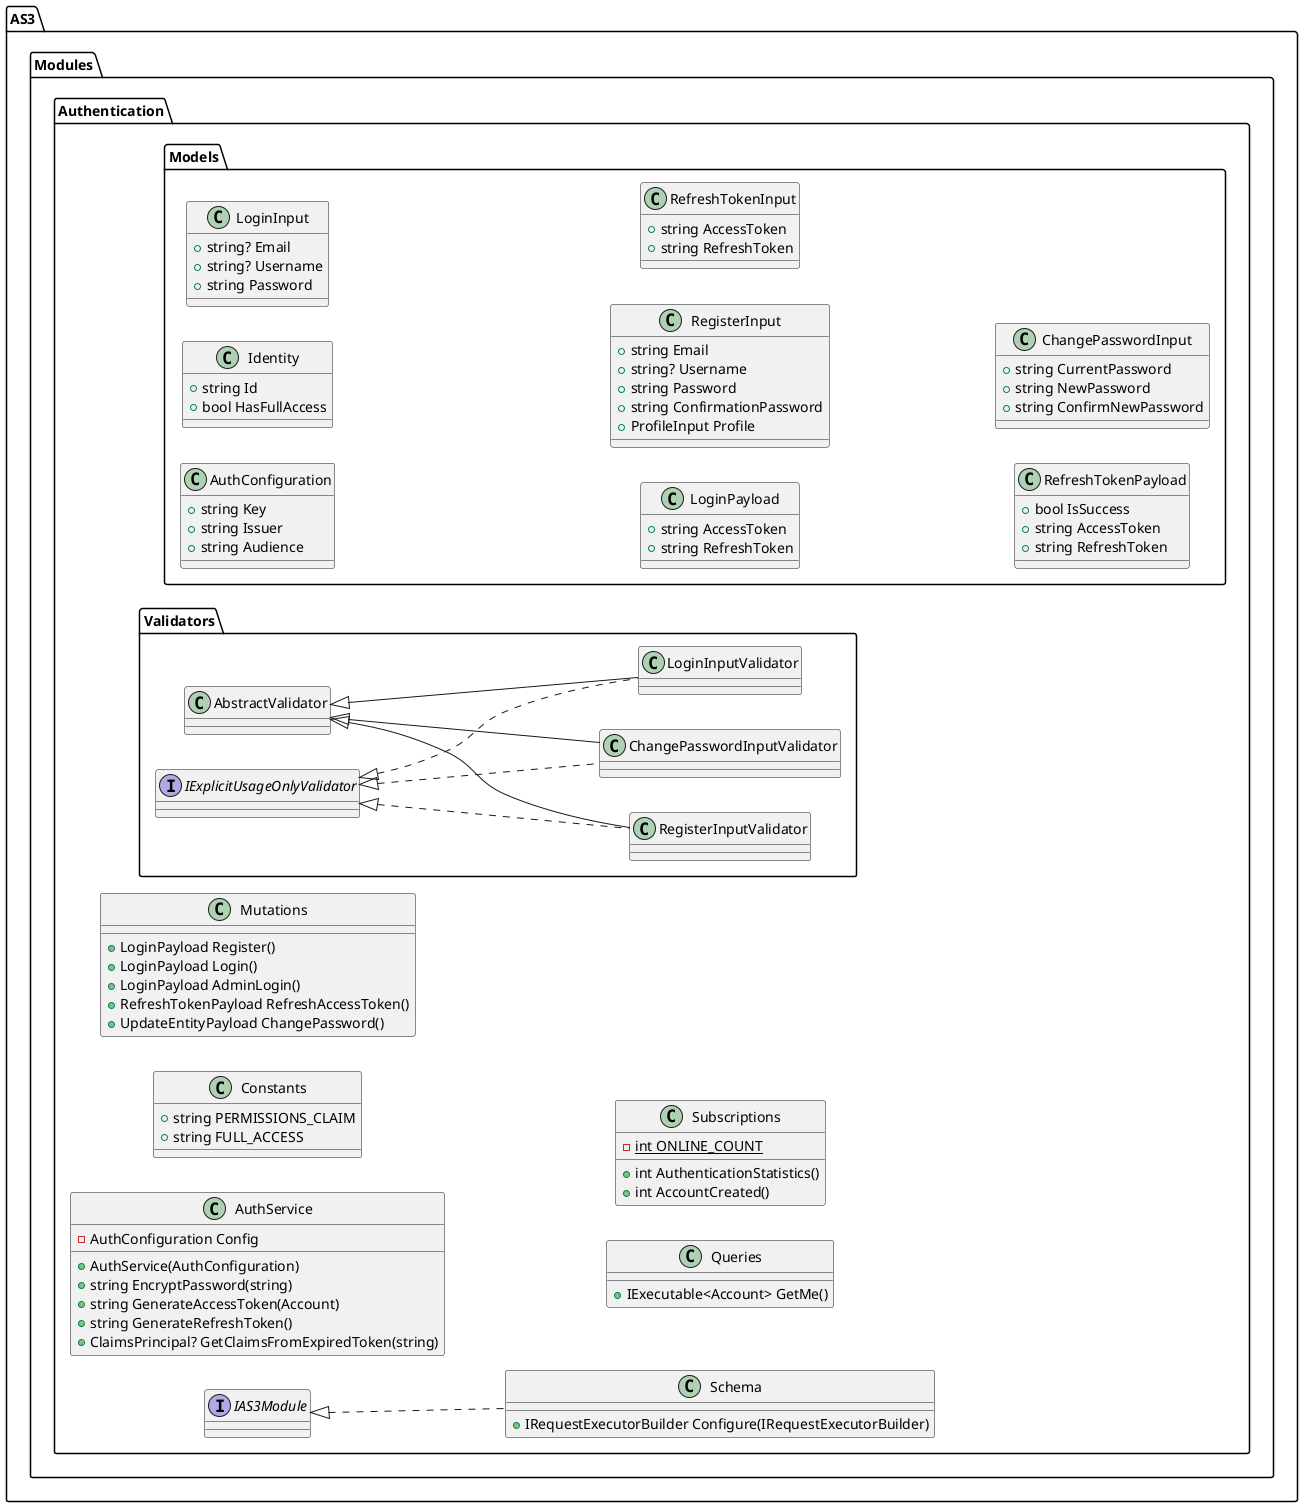 @startuml AS3.Modules.Authentication
left to right direction

namespace AS3 {
  namespace Modules {
    namespace Authentication {
      namespace Models {
        class AuthConfiguration {
          +string Key
          +string Issuer
          +string Audience
        }

        class Identity {
          +string Id
          +bool HasFullAccess
        }

        class LoginInput {
          +string? Email
          +string? Username
          +string Password
        }

        class LoginPayload {
          +string AccessToken
          +string RefreshToken
        }

        class RegisterInput {
          +string Email
          +string? Username
          +string Password
          +string ConfirmationPassword
          +ProfileInput Profile
        }

        class RefreshTokenInput {
          +string AccessToken
          +string RefreshToken
        }

        class RefreshTokenPayload {
          +bool IsSuccess
          +string AccessToken
          +string RefreshToken
        }

        class ChangePasswordInput {
          +string CurrentPassword
          +string NewPassword
          +string ConfirmNewPassword
        }
      }

      namespace Validators {
        class ChangePasswordInputValidator extends AbstractValidator implements IExplicitUsageOnlyValidator
        class LoginInputValidator extends AbstractValidator implements IExplicitUsageOnlyValidator
        class RegisterInputValidator extends AbstractValidator implements IExplicitUsageOnlyValidator
      }

      class AuthService {
        -AuthConfiguration Config
        +AuthService(AuthConfiguration)
        +string EncryptPassword(string)
        +string GenerateAccessToken(Account)
        +string GenerateRefreshToken()
        +ClaimsPrincipal? GetClaimsFromExpiredToken(string)
      }

      class Constants {
        +string PERMISSIONS_CLAIM
        +string FULL_ACCESS
      }

      class Mutations {
        +LoginPayload Register()
        +LoginPayload Login()
        +LoginPayload AdminLogin()
        +RefreshTokenPayload RefreshAccessToken()
        +UpdateEntityPayload ChangePassword()
      }

      class Queries {
        +IExecutable<Account> GetMe()
      }

      class Subscriptions {
        {static} -int ONLINE_COUNT
        +int AuthenticationStatistics()
        +int AccountCreated()
      }


      class Schema implements IAS3Module {
        +IRequestExecutorBuilder Configure(IRequestExecutorBuilder)
      }
    }
  }
}


@enduml

